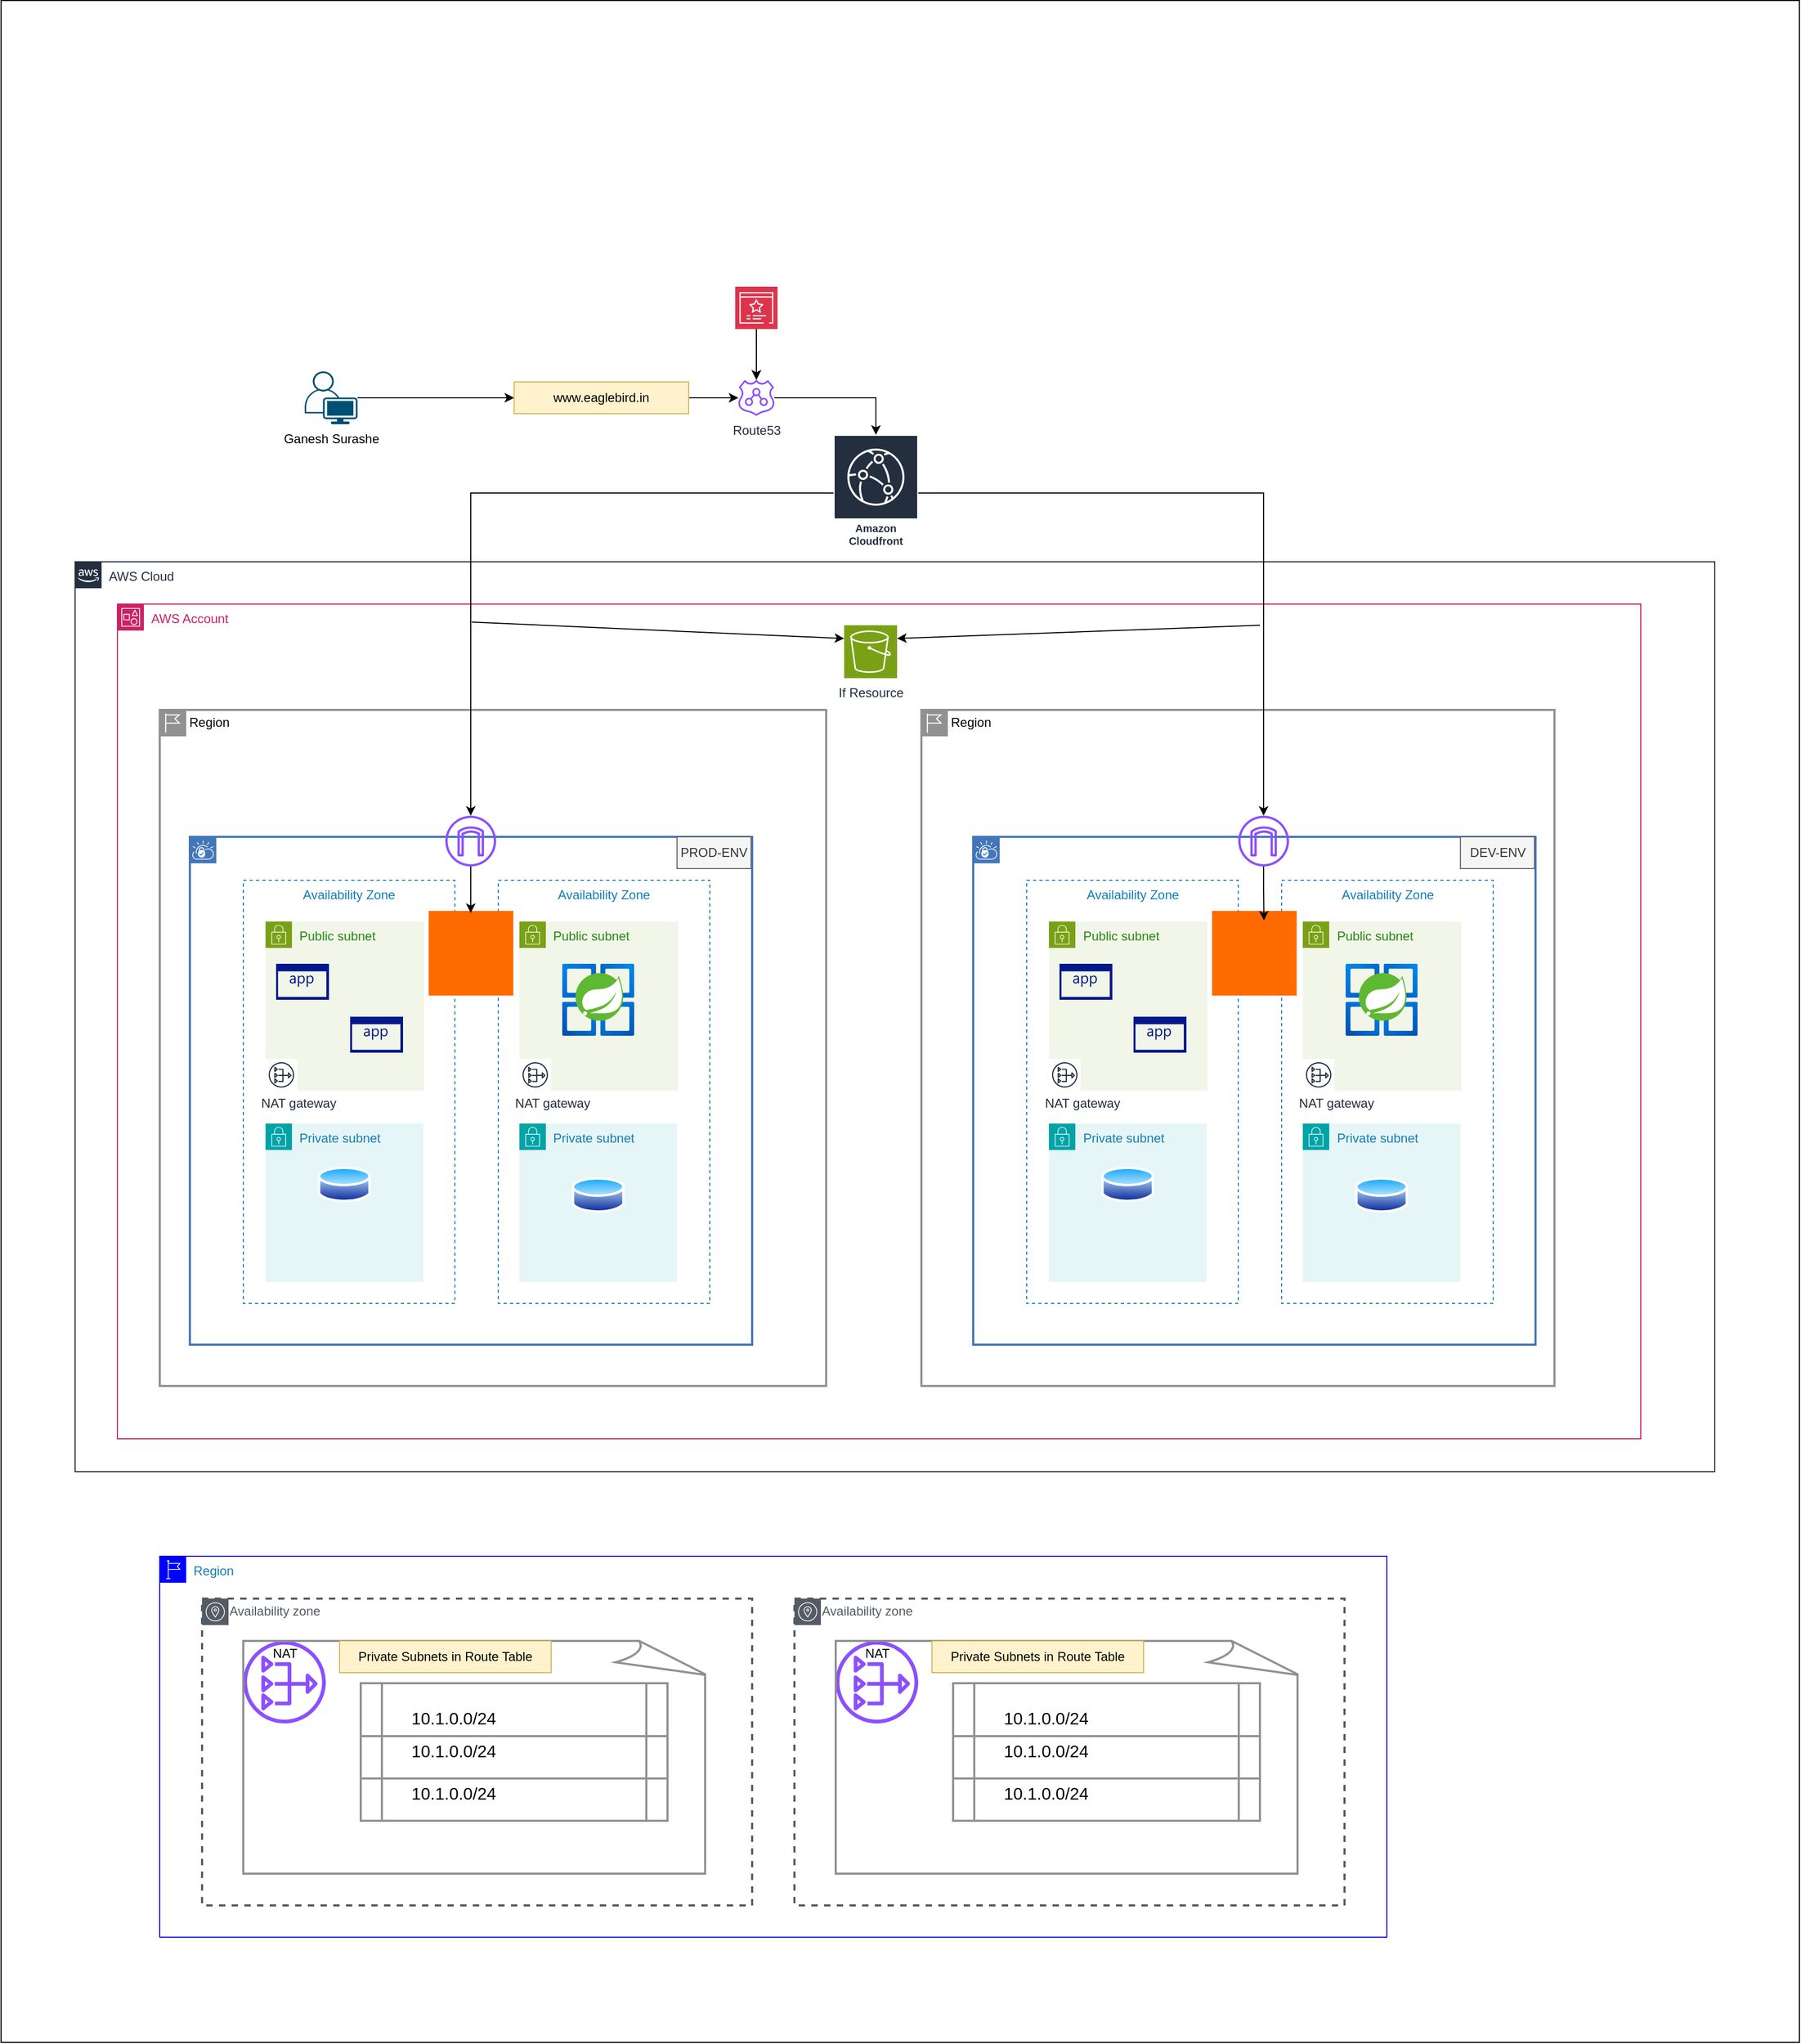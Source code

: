 <mxfile version="28.2.5">
  <diagram name="Page-1" id="j-14q8eQJr_2WvfQb286">
    <mxGraphModel dx="2377" dy="2464" grid="1" gridSize="10" guides="1" tooltips="1" connect="1" arrows="1" fold="1" page="1" pageScale="1" pageWidth="827" pageHeight="1169" math="0" shadow="0">
      <root>
        <mxCell id="0" />
        <mxCell id="1" parent="0" />
        <mxCell id="FqdjsurXtCNkKY9dXEvq-1" value="" style="rounded=0;whiteSpace=wrap;html=1;" parent="1" vertex="1">
          <mxGeometry x="40" y="-440.5" width="1700" height="1930" as="geometry" />
        </mxCell>
        <mxCell id="FqdjsurXtCNkKY9dXEvq-2" value="Availability Zone" style="fillColor=none;strokeColor=#147EBA;dashed=1;verticalAlign=top;fontStyle=0;fontColor=#147EBA;whiteSpace=wrap;html=1;movable=1;resizable=1;rotatable=1;deletable=1;editable=1;locked=0;connectable=1;" parent="1" vertex="1">
          <mxGeometry x="269" y="391" width="200" height="400" as="geometry" />
        </mxCell>
        <mxCell id="FqdjsurXtCNkKY9dXEvq-3" value="Public subnet" style="points=[[0,0],[0.25,0],[0.5,0],[0.75,0],[1,0],[1,0.25],[1,0.5],[1,0.75],[1,1],[0.75,1],[0.5,1],[0.25,1],[0,1],[0,0.75],[0,0.5],[0,0.25]];outlineConnect=0;gradientColor=none;html=1;whiteSpace=wrap;fontSize=12;fontStyle=0;container=1;pointerEvents=0;collapsible=0;recursiveResize=0;shape=mxgraph.aws4.group;grIcon=mxgraph.aws4.group_security_group;grStroke=0;strokeColor=#7AA116;fillColor=#F2F6E8;verticalAlign=top;align=left;spacingLeft=30;fontColor=#248814;dashed=0;" parent="1" vertex="1">
          <mxGeometry x="290" y="430" width="150" height="160" as="geometry" />
        </mxCell>
        <mxCell id="FqdjsurXtCNkKY9dXEvq-4" value="" style="aspect=fixed;pointerEvents=1;shadow=0;dashed=0;html=1;strokeColor=none;labelPosition=center;verticalLabelPosition=bottom;verticalAlign=top;align=center;fillColor=#00188D;shape=mxgraph.mscae.enterprise.application;" parent="FqdjsurXtCNkKY9dXEvq-3" vertex="1">
          <mxGeometry x="10" y="40" width="50" height="34" as="geometry" />
        </mxCell>
        <mxCell id="FqdjsurXtCNkKY9dXEvq-5" value="" style="shape=mxgraph.ibm.box;prType=vpc;fontStyle=0;verticalAlign=top;align=left;spacingLeft=32;spacingTop=4;fillColor=none;rounded=0;whiteSpace=wrap;html=1;strokeColor=#4376BB;strokeWidth=2;dashed=0;container=0;spacing=-4;collapsible=0;expand=0;recursiveResize=0;" parent="1" vertex="1">
          <mxGeometry x="218.46" y="350" width="531.54" height="480" as="geometry" />
        </mxCell>
        <mxCell id="FqdjsurXtCNkKY9dXEvq-6" value="AWS Cloud" style="points=[[0,0],[0.25,0],[0.5,0],[0.75,0],[1,0],[1,0.25],[1,0.5],[1,0.75],[1,1],[0.75,1],[0.5,1],[0.25,1],[0,1],[0,0.75],[0,0.5],[0,0.25]];outlineConnect=0;gradientColor=none;html=1;whiteSpace=wrap;fontSize=12;fontStyle=0;container=1;pointerEvents=0;collapsible=0;recursiveResize=0;shape=mxgraph.aws4.group;grIcon=mxgraph.aws4.group_aws_cloud_alt;strokeColor=#232F3E;fillColor=none;verticalAlign=top;align=left;spacingLeft=30;fontColor=#232F3E;dashed=0;" parent="1" vertex="1">
          <mxGeometry x="110" y="90" width="1550" height="860" as="geometry" />
        </mxCell>
        <mxCell id="FqdjsurXtCNkKY9dXEvq-7" value="AWS Account" style="points=[[0,0],[0.25,0],[0.5,0],[0.75,0],[1,0],[1,0.25],[1,0.5],[1,0.75],[1,1],[0.75,1],[0.5,1],[0.25,1],[0,1],[0,0.75],[0,0.5],[0,0.25]];outlineConnect=0;gradientColor=none;html=1;whiteSpace=wrap;fontSize=12;fontStyle=0;container=0;pointerEvents=0;collapsible=0;recursiveResize=0;shape=mxgraph.aws4.group;grIcon=mxgraph.aws4.group_account;strokeColor=#CD2264;fillColor=none;verticalAlign=top;align=left;spacingLeft=30;fontColor=#CD2264;dashed=0;" parent="1" vertex="1">
          <mxGeometry x="150" y="130" width="1440" height="789" as="geometry" />
        </mxCell>
        <mxCell id="FqdjsurXtCNkKY9dXEvq-8" value="Private subnet" style="points=[[0,0],[0.25,0],[0.5,0],[0.75,0],[1,0],[1,0.25],[1,0.5],[1,0.75],[1,1],[0.75,1],[0.5,1],[0.25,1],[0,1],[0,0.75],[0,0.5],[0,0.25]];outlineConnect=0;gradientColor=none;html=1;whiteSpace=wrap;fontSize=12;fontStyle=0;container=1;pointerEvents=0;collapsible=0;recursiveResize=0;shape=mxgraph.aws4.group;grIcon=mxgraph.aws4.group_security_group;grStroke=0;strokeColor=#00A4A6;fillColor=#E6F6F7;verticalAlign=top;align=left;spacingLeft=30;fontColor=#147EBA;dashed=0;" parent="1" vertex="1">
          <mxGeometry x="290" y="621" width="149" height="150" as="geometry" />
        </mxCell>
        <mxCell id="FqdjsurXtCNkKY9dXEvq-9" value="" style="image;aspect=fixed;perimeter=ellipsePerimeter;html=1;align=center;shadow=0;dashed=0;spacingTop=3;image=img/lib/active_directory/database.svg;" parent="FqdjsurXtCNkKY9dXEvq-8" vertex="1">
          <mxGeometry x="49.5" y="39" width="50" height="37" as="geometry" />
        </mxCell>
        <mxCell id="FqdjsurXtCNkKY9dXEvq-10" value="Availability Zone" style="fillColor=none;strokeColor=#147EBA;dashed=1;verticalAlign=top;fontStyle=0;fontColor=#147EBA;whiteSpace=wrap;html=1;movable=1;resizable=1;rotatable=1;deletable=1;editable=1;locked=0;connectable=1;" parent="1" vertex="1">
          <mxGeometry x="510" y="391" width="200" height="400" as="geometry" />
        </mxCell>
        <mxCell id="FqdjsurXtCNkKY9dXEvq-11" value="Private subnet" style="points=[[0,0],[0.25,0],[0.5,0],[0.75,0],[1,0],[1,0.25],[1,0.5],[1,0.75],[1,1],[0.75,1],[0.5,1],[0.25,1],[0,1],[0,0.75],[0,0.5],[0,0.25]];outlineConnect=0;gradientColor=none;html=1;whiteSpace=wrap;fontSize=12;fontStyle=0;container=1;pointerEvents=0;collapsible=0;recursiveResize=0;shape=mxgraph.aws4.group;grIcon=mxgraph.aws4.group_security_group;grStroke=0;strokeColor=#00A4A6;fillColor=#E6F6F7;verticalAlign=top;align=left;spacingLeft=30;fontColor=#147EBA;dashed=0;" parent="1" vertex="1">
          <mxGeometry x="530" y="621" width="149" height="150" as="geometry" />
        </mxCell>
        <mxCell id="FqdjsurXtCNkKY9dXEvq-12" value="" style="image;aspect=fixed;perimeter=ellipsePerimeter;html=1;align=center;shadow=0;dashed=0;spacingTop=3;image=img/lib/active_directory/database.svg;" parent="1" vertex="1">
          <mxGeometry x="579.5" y="670" width="50" height="37" as="geometry" />
        </mxCell>
        <mxCell id="FqdjsurXtCNkKY9dXEvq-13" value="Public subnet" style="points=[[0,0],[0.25,0],[0.5,0],[0.75,0],[1,0],[1,0.25],[1,0.5],[1,0.75],[1,1],[0.75,1],[0.5,1],[0.25,1],[0,1],[0,0.75],[0,0.5],[0,0.25]];outlineConnect=0;gradientColor=none;html=1;whiteSpace=wrap;fontSize=12;fontStyle=0;container=1;pointerEvents=0;collapsible=0;recursiveResize=0;shape=mxgraph.aws4.group;grIcon=mxgraph.aws4.group_security_group;grStroke=0;strokeColor=#7AA116;fillColor=#F2F6E8;verticalAlign=top;align=left;spacingLeft=30;fontColor=#248814;dashed=0;" parent="1" vertex="1">
          <mxGeometry x="530" y="430" width="150" height="160" as="geometry" />
        </mxCell>
        <mxCell id="FqdjsurXtCNkKY9dXEvq-14" value="" style="image;aspect=fixed;html=1;points=[];align=center;fontSize=12;image=img/lib/azure2/compute/Azure_Spring_Cloud.svg;" parent="1" vertex="1">
          <mxGeometry x="570.5" y="470" width="68" height="68" as="geometry" />
        </mxCell>
        <mxCell id="FqdjsurXtCNkKY9dXEvq-15" value="" style="aspect=fixed;pointerEvents=1;shadow=0;dashed=0;html=1;strokeColor=none;labelPosition=center;verticalLabelPosition=bottom;verticalAlign=top;align=center;fillColor=#00188D;shape=mxgraph.mscae.enterprise.application;" parent="1" vertex="1">
          <mxGeometry x="370" y="520" width="50" height="34" as="geometry" />
        </mxCell>
        <mxCell id="FqdjsurXtCNkKY9dXEvq-16" value="Region" style="shape=mxgraph.ibm.box;prType=region;fontStyle=0;verticalAlign=top;align=left;spacingLeft=32;spacingTop=4;fillColor=none;rounded=0;whiteSpace=wrap;html=1;strokeColor=#919191;strokeWidth=2;dashed=0;container=0;spacing=-4;collapsible=0;expand=0;recursiveResize=0;movable=1;resizable=1;rotatable=1;deletable=1;editable=1;locked=0;connectable=1;" parent="1" vertex="1">
          <mxGeometry x="910" y="230" width="598.46" height="639" as="geometry" />
        </mxCell>
        <mxCell id="FqdjsurXtCNkKY9dXEvq-17" value="Availability Zone" style="fillColor=none;strokeColor=#147EBA;dashed=1;verticalAlign=top;fontStyle=0;fontColor=#147EBA;whiteSpace=wrap;html=1;movable=1;resizable=1;rotatable=1;deletable=1;editable=1;locked=0;connectable=1;" parent="1" vertex="1">
          <mxGeometry x="1009.54" y="391" width="200" height="400" as="geometry" />
        </mxCell>
        <mxCell id="FqdjsurXtCNkKY9dXEvq-18" value="Public subnet" style="points=[[0,0],[0.25,0],[0.5,0],[0.75,0],[1,0],[1,0.25],[1,0.5],[1,0.75],[1,1],[0.75,1],[0.5,1],[0.25,1],[0,1],[0,0.75],[0,0.5],[0,0.25]];outlineConnect=0;gradientColor=none;html=1;whiteSpace=wrap;fontSize=12;fontStyle=0;container=1;pointerEvents=0;collapsible=0;recursiveResize=0;shape=mxgraph.aws4.group;grIcon=mxgraph.aws4.group_security_group;grStroke=0;strokeColor=#7AA116;fillColor=#F2F6E8;verticalAlign=top;align=left;spacingLeft=30;fontColor=#248814;dashed=0;" parent="1" vertex="1">
          <mxGeometry x="1030.54" y="430" width="150" height="160" as="geometry" />
        </mxCell>
        <mxCell id="FqdjsurXtCNkKY9dXEvq-19" value="" style="aspect=fixed;pointerEvents=1;shadow=0;dashed=0;html=1;strokeColor=none;labelPosition=center;verticalLabelPosition=bottom;verticalAlign=top;align=center;fillColor=#00188D;shape=mxgraph.mscae.enterprise.application;" parent="FqdjsurXtCNkKY9dXEvq-18" vertex="1">
          <mxGeometry x="10" y="40" width="50" height="34" as="geometry" />
        </mxCell>
        <mxCell id="FqdjsurXtCNkKY9dXEvq-20" value="" style="shape=mxgraph.ibm.box;prType=vpc;fontStyle=0;verticalAlign=top;align=left;spacingLeft=32;spacingTop=4;fillColor=none;rounded=0;whiteSpace=wrap;html=1;strokeColor=#4376BB;strokeWidth=2;dashed=0;container=0;spacing=-4;collapsible=0;expand=0;recursiveResize=0;" parent="1" vertex="1">
          <mxGeometry x="959" y="350" width="531.54" height="480" as="geometry" />
        </mxCell>
        <mxCell id="FqdjsurXtCNkKY9dXEvq-21" value="Private subnet" style="points=[[0,0],[0.25,0],[0.5,0],[0.75,0],[1,0],[1,0.25],[1,0.5],[1,0.75],[1,1],[0.75,1],[0.5,1],[0.25,1],[0,1],[0,0.75],[0,0.5],[0,0.25]];outlineConnect=0;gradientColor=none;html=1;whiteSpace=wrap;fontSize=12;fontStyle=0;container=1;pointerEvents=0;collapsible=0;recursiveResize=0;shape=mxgraph.aws4.group;grIcon=mxgraph.aws4.group_security_group;grStroke=0;strokeColor=#00A4A6;fillColor=#E6F6F7;verticalAlign=top;align=left;spacingLeft=30;fontColor=#147EBA;dashed=0;" parent="1" vertex="1">
          <mxGeometry x="1030.54" y="621" width="149" height="150" as="geometry" />
        </mxCell>
        <mxCell id="FqdjsurXtCNkKY9dXEvq-22" value="" style="image;aspect=fixed;perimeter=ellipsePerimeter;html=1;align=center;shadow=0;dashed=0;spacingTop=3;image=img/lib/active_directory/database.svg;" parent="FqdjsurXtCNkKY9dXEvq-21" vertex="1">
          <mxGeometry x="49.5" y="39" width="50" height="37" as="geometry" />
        </mxCell>
        <mxCell id="FqdjsurXtCNkKY9dXEvq-23" value="Availability Zone" style="fillColor=none;strokeColor=#147EBA;dashed=1;verticalAlign=top;fontStyle=0;fontColor=#147EBA;whiteSpace=wrap;html=1;movable=1;resizable=1;rotatable=1;deletable=1;editable=1;locked=0;connectable=1;" parent="1" vertex="1">
          <mxGeometry x="1250.54" y="391" width="200" height="400" as="geometry" />
        </mxCell>
        <mxCell id="FqdjsurXtCNkKY9dXEvq-24" value="Private subnet" style="points=[[0,0],[0.25,0],[0.5,0],[0.75,0],[1,0],[1,0.25],[1,0.5],[1,0.75],[1,1],[0.75,1],[0.5,1],[0.25,1],[0,1],[0,0.75],[0,0.5],[0,0.25]];outlineConnect=0;gradientColor=none;html=1;whiteSpace=wrap;fontSize=12;fontStyle=0;container=1;pointerEvents=0;collapsible=0;recursiveResize=0;shape=mxgraph.aws4.group;grIcon=mxgraph.aws4.group_security_group;grStroke=0;strokeColor=#00A4A6;fillColor=#E6F6F7;verticalAlign=top;align=left;spacingLeft=30;fontColor=#147EBA;dashed=0;" parent="1" vertex="1">
          <mxGeometry x="1270.54" y="621" width="149" height="150" as="geometry" />
        </mxCell>
        <mxCell id="FqdjsurXtCNkKY9dXEvq-25" value="" style="image;aspect=fixed;perimeter=ellipsePerimeter;html=1;align=center;shadow=0;dashed=0;spacingTop=3;image=img/lib/active_directory/database.svg;" parent="1" vertex="1">
          <mxGeometry x="1320.04" y="670" width="50" height="37" as="geometry" />
        </mxCell>
        <mxCell id="FqdjsurXtCNkKY9dXEvq-26" value="Public subnet" style="points=[[0,0],[0.25,0],[0.5,0],[0.75,0],[1,0],[1,0.25],[1,0.5],[1,0.75],[1,1],[0.75,1],[0.5,1],[0.25,1],[0,1],[0,0.75],[0,0.5],[0,0.25]];outlineConnect=0;gradientColor=none;html=1;whiteSpace=wrap;fontSize=12;fontStyle=0;container=1;pointerEvents=0;collapsible=0;recursiveResize=0;shape=mxgraph.aws4.group;grIcon=mxgraph.aws4.group_security_group;grStroke=0;strokeColor=#7AA116;fillColor=#F2F6E8;verticalAlign=top;align=left;spacingLeft=30;fontColor=#248814;dashed=0;" parent="1" vertex="1">
          <mxGeometry x="1270.54" y="430" width="150" height="160" as="geometry" />
        </mxCell>
        <mxCell id="FqdjsurXtCNkKY9dXEvq-27" value="" style="image;aspect=fixed;html=1;points=[];align=center;fontSize=12;image=img/lib/azure2/compute/Azure_Spring_Cloud.svg;" parent="1" vertex="1">
          <mxGeometry x="1311.04" y="470" width="68" height="68" as="geometry" />
        </mxCell>
        <mxCell id="FqdjsurXtCNkKY9dXEvq-28" value="" style="aspect=fixed;pointerEvents=1;shadow=0;dashed=0;html=1;strokeColor=none;labelPosition=center;verticalLabelPosition=bottom;verticalAlign=top;align=center;fillColor=#00188D;shape=mxgraph.mscae.enterprise.application;" parent="1" vertex="1">
          <mxGeometry x="1110.54" y="520" width="50" height="34" as="geometry" />
        </mxCell>
        <mxCell id="FqdjsurXtCNkKY9dXEvq-29" value="Region" style="shape=mxgraph.ibm.box;prType=region;fontStyle=0;verticalAlign=top;align=left;spacingLeft=32;spacingTop=4;fillColor=none;rounded=0;whiteSpace=wrap;html=1;strokeColor=#919191;strokeWidth=2;dashed=0;container=0;spacing=-4;collapsible=0;expand=0;recursiveResize=0;movable=1;resizable=1;rotatable=1;deletable=1;editable=1;locked=0;connectable=1;" parent="1" vertex="1">
          <mxGeometry x="190" y="230" width="630" height="639" as="geometry" />
        </mxCell>
        <mxCell id="FqdjsurXtCNkKY9dXEvq-33" value="PROD-ENV" style="text;html=1;align=center;verticalAlign=middle;whiteSpace=wrap;rounded=0;fontFamily=Helvetica;fontSize=12;fontStyle=0;resizable=1;fillColor=#f5f5f5;strokeColor=#666666;fontColor=#333333;" parent="1" vertex="1">
          <mxGeometry x="679" y="350" width="70" height="30" as="geometry" />
        </mxCell>
        <mxCell id="FqdjsurXtCNkKY9dXEvq-34" value="DEV-ENV" style="text;html=1;align=center;verticalAlign=middle;whiteSpace=wrap;rounded=0;fontFamily=Helvetica;fontSize=12;fontStyle=0;resizable=1;fillColor=#f5f5f5;strokeColor=#666666;fontColor=#333333;" parent="1" vertex="1">
          <mxGeometry x="1419.54" y="350" width="70" height="30" as="geometry" />
        </mxCell>
        <mxCell id="FqdjsurXtCNkKY9dXEvq-35" value="" style="outlineConnect=0;fontColor=#232F3E;gradientColor=none;fillColor=#8C4FFF;strokeColor=none;dashed=0;verticalLabelPosition=bottom;verticalAlign=top;align=center;html=1;fontSize=12;fontStyle=0;aspect=fixed;pointerEvents=1;shape=mxgraph.aws4.internet_gateway;rounded=0;strokeWidth=2;spacingLeft=32;spacingTop=4;spacing=-4;fontFamily=Helvetica;resizable=1;" parent="1" vertex="1">
          <mxGeometry x="460" y="330" width="48" height="48" as="geometry" />
        </mxCell>
        <mxCell id="FqdjsurXtCNkKY9dXEvq-36" value="" style="outlineConnect=0;fontColor=#232F3E;gradientColor=none;fillColor=#8C4FFF;strokeColor=none;dashed=0;verticalLabelPosition=bottom;verticalAlign=top;align=center;html=1;fontSize=12;fontStyle=0;aspect=fixed;pointerEvents=1;shape=mxgraph.aws4.internet_gateway;rounded=0;strokeWidth=2;spacingLeft=32;spacingTop=4;spacing=-4;fontFamily=Helvetica;resizable=1;" parent="1" vertex="1">
          <mxGeometry x="1209.54" y="330" width="48" height="48" as="geometry" />
        </mxCell>
        <mxCell id="FqdjsurXtCNkKY9dXEvq-37" value="NAT gateway" style="outlineConnect=0;fontColor=#232F3E;gradientColor=none;strokeColor=#232F3E;fillColor=#ffffff;dashed=0;verticalLabelPosition=bottom;verticalAlign=top;align=center;html=1;fontSize=12;fontStyle=0;aspect=fixed;shape=mxgraph.aws4.resourceIcon;resIcon=mxgraph.aws4.nat_gateway;rounded=0;strokeWidth=2;spacingLeft=32;spacingTop=4;spacing=-4;fontFamily=Helvetica;resizable=1;" parent="1" vertex="1">
          <mxGeometry x="1030.54" y="560" width="30" height="30" as="geometry" />
        </mxCell>
        <mxCell id="FqdjsurXtCNkKY9dXEvq-38" value="NAT gateway" style="outlineConnect=0;fontColor=#232F3E;gradientColor=none;strokeColor=#232F3E;fillColor=#ffffff;dashed=0;verticalLabelPosition=bottom;verticalAlign=top;align=center;html=1;fontSize=12;fontStyle=0;aspect=fixed;shape=mxgraph.aws4.resourceIcon;resIcon=mxgraph.aws4.nat_gateway;rounded=0;strokeWidth=2;spacingLeft=32;spacingTop=4;spacing=-4;fontFamily=Helvetica;resizable=1;" parent="1" vertex="1">
          <mxGeometry x="290" y="560" width="30" height="30" as="geometry" />
        </mxCell>
        <mxCell id="FqdjsurXtCNkKY9dXEvq-39" value="NAT gateway" style="outlineConnect=0;fontColor=#232F3E;gradientColor=none;strokeColor=#232F3E;fillColor=#ffffff;dashed=0;verticalLabelPosition=bottom;verticalAlign=top;align=center;html=1;fontSize=12;fontStyle=0;aspect=fixed;shape=mxgraph.aws4.resourceIcon;resIcon=mxgraph.aws4.nat_gateway;rounded=0;strokeWidth=2;spacingLeft=32;spacingTop=4;spacing=-4;fontFamily=Helvetica;resizable=1;" parent="1" vertex="1">
          <mxGeometry x="530" y="560" width="30" height="30" as="geometry" />
        </mxCell>
        <mxCell id="FqdjsurXtCNkKY9dXEvq-40" value="NAT gateway" style="outlineConnect=0;fontColor=#232F3E;gradientColor=none;strokeColor=#232F3E;fillColor=#ffffff;dashed=0;verticalLabelPosition=bottom;verticalAlign=top;align=center;html=1;fontSize=12;fontStyle=0;aspect=fixed;shape=mxgraph.aws4.resourceIcon;resIcon=mxgraph.aws4.nat_gateway;rounded=0;strokeWidth=2;spacingLeft=32;spacingTop=4;spacing=-4;fontFamily=Helvetica;resizable=1;" parent="1" vertex="1">
          <mxGeometry x="1270.54" y="560" width="30" height="30" as="geometry" />
        </mxCell>
        <mxCell id="FqdjsurXtCNkKY9dXEvq-41" value="" style="outlineConnect=0;fontColor=#232F3E;gradientColor=none;fillColor=#8C4FFF;strokeColor=none;dashed=0;verticalLabelPosition=bottom;verticalAlign=top;align=center;html=1;fontSize=12;fontStyle=0;aspect=fixed;pointerEvents=1;shape=mxgraph.aws4.nat_gateway;rounded=0;strokeWidth=2;spacingLeft=32;spacingTop=4;spacing=-4;fontFamily=Helvetica;resizable=1;" parent="1" vertex="1">
          <mxGeometry x="269" y="1110" width="78" height="78" as="geometry" />
        </mxCell>
        <mxCell id="FqdjsurXtCNkKY9dXEvq-42" value="NAT" style="whiteSpace=wrap;html=1;shape=mxgraph.basic.document;rounded=0;dashed=0;strokeColor=#919191;strokeWidth=2;align=left;verticalAlign=top;spacingLeft=32;spacingTop=4;spacing=-4;fontFamily=Helvetica;fontSize=12;fontColor=default;fontStyle=0;resizable=1;fillColor=none;" parent="1" vertex="1">
          <mxGeometry x="269" y="1110" width="441" height="220" as="geometry" />
        </mxCell>
        <mxCell id="FqdjsurXtCNkKY9dXEvq-43" value="" style="shape=table;startSize=0;container=1;collapsible=0;childLayout=tableLayout;fontSize=16;rounded=0;dashed=0;strokeColor=#919191;strokeWidth=2;align=left;verticalAlign=top;spacingLeft=32;spacingTop=4;spacing=-4;fontFamily=Helvetica;fontColor=default;fontStyle=0;resizable=1;fillColor=none;" parent="1" vertex="1">
          <mxGeometry x="380" y="1150" width="290" height="130" as="geometry" />
        </mxCell>
        <mxCell id="FqdjsurXtCNkKY9dXEvq-44" value="" style="shape=tableRow;horizontal=0;startSize=0;swimlaneHead=0;swimlaneBody=0;strokeColor=inherit;top=0;left=0;bottom=0;right=0;collapsible=0;dropTarget=0;fillColor=none;points=[[0,0.5],[1,0.5]];portConstraint=eastwest;fontSize=16;rounded=0;dashed=0;strokeWidth=2;align=left;verticalAlign=top;spacingLeft=32;spacingTop=4;spacing=-4;fontFamily=Helvetica;fontColor=default;fontStyle=0;resizable=1;" parent="FqdjsurXtCNkKY9dXEvq-43" vertex="1">
          <mxGeometry width="290" height="50" as="geometry" />
        </mxCell>
        <mxCell id="FqdjsurXtCNkKY9dXEvq-45" value="" style="shape=partialRectangle;html=1;whiteSpace=wrap;connectable=0;strokeColor=inherit;overflow=hidden;fillColor=none;top=0;left=0;bottom=0;right=0;pointerEvents=1;fontSize=16;rounded=0;dashed=0;strokeWidth=2;align=left;verticalAlign=top;spacingLeft=32;spacingTop=4;spacing=-4;fontFamily=Helvetica;fontColor=default;fontStyle=0;resizable=1;" parent="FqdjsurXtCNkKY9dXEvq-44" vertex="1">
          <mxGeometry width="20" height="50" as="geometry">
            <mxRectangle width="20" height="50" as="alternateBounds" />
          </mxGeometry>
        </mxCell>
        <mxCell id="FqdjsurXtCNkKY9dXEvq-46" value="&lt;br&gt;10.1.0.0/24&lt;div&gt;&lt;br/&gt;&lt;/div&gt;" style="shape=partialRectangle;html=1;whiteSpace=wrap;connectable=0;strokeColor=inherit;overflow=hidden;fillColor=none;top=0;left=0;bottom=0;right=0;pointerEvents=1;fontSize=16;rounded=0;dashed=0;strokeWidth=2;align=left;verticalAlign=top;spacingLeft=32;spacingTop=4;spacing=-4;fontFamily=Helvetica;fontColor=default;fontStyle=0;resizable=1;" parent="FqdjsurXtCNkKY9dXEvq-44" vertex="1">
          <mxGeometry x="20" width="250" height="50" as="geometry">
            <mxRectangle width="250" height="50" as="alternateBounds" />
          </mxGeometry>
        </mxCell>
        <mxCell id="FqdjsurXtCNkKY9dXEvq-47" value="" style="shape=partialRectangle;html=1;whiteSpace=wrap;connectable=0;strokeColor=inherit;overflow=hidden;fillColor=none;top=0;left=0;bottom=0;right=0;pointerEvents=1;fontSize=16;rounded=0;dashed=0;strokeWidth=2;align=left;verticalAlign=top;spacingLeft=32;spacingTop=4;spacing=-4;fontFamily=Helvetica;fontColor=default;fontStyle=0;resizable=1;" parent="FqdjsurXtCNkKY9dXEvq-44" vertex="1">
          <mxGeometry x="270" width="20" height="50" as="geometry">
            <mxRectangle width="20" height="50" as="alternateBounds" />
          </mxGeometry>
        </mxCell>
        <mxCell id="FqdjsurXtCNkKY9dXEvq-48" value="" style="shape=tableRow;horizontal=0;startSize=0;swimlaneHead=0;swimlaneBody=0;strokeColor=inherit;top=0;left=0;bottom=0;right=0;collapsible=0;dropTarget=0;fillColor=none;points=[[0,0.5],[1,0.5]];portConstraint=eastwest;fontSize=16;rounded=0;dashed=0;strokeWidth=2;align=left;verticalAlign=top;spacingLeft=32;spacingTop=4;spacing=-4;fontFamily=Helvetica;fontColor=default;fontStyle=0;resizable=1;" parent="FqdjsurXtCNkKY9dXEvq-43" vertex="1">
          <mxGeometry y="50" width="290" height="40" as="geometry" />
        </mxCell>
        <mxCell id="FqdjsurXtCNkKY9dXEvq-49" value="" style="shape=partialRectangle;html=1;whiteSpace=wrap;connectable=0;strokeColor=inherit;overflow=hidden;fillColor=none;top=0;left=0;bottom=0;right=0;pointerEvents=1;fontSize=16;rounded=0;dashed=0;strokeWidth=2;align=left;verticalAlign=top;spacingLeft=32;spacingTop=4;spacing=-4;fontFamily=Helvetica;fontColor=default;fontStyle=0;resizable=1;" parent="FqdjsurXtCNkKY9dXEvq-48" vertex="1">
          <mxGeometry width="20" height="40" as="geometry">
            <mxRectangle width="20" height="40" as="alternateBounds" />
          </mxGeometry>
        </mxCell>
        <mxCell id="FqdjsurXtCNkKY9dXEvq-50" value="10.1.0.0/24" style="shape=partialRectangle;html=1;whiteSpace=wrap;connectable=0;strokeColor=inherit;overflow=hidden;fillColor=none;top=0;left=0;bottom=0;right=0;pointerEvents=1;fontSize=16;rounded=0;dashed=0;strokeWidth=2;align=left;verticalAlign=top;spacingLeft=32;spacingTop=4;spacing=-4;fontFamily=Helvetica;fontColor=default;fontStyle=0;resizable=1;" parent="FqdjsurXtCNkKY9dXEvq-48" vertex="1">
          <mxGeometry x="20" width="250" height="40" as="geometry">
            <mxRectangle width="250" height="40" as="alternateBounds" />
          </mxGeometry>
        </mxCell>
        <mxCell id="FqdjsurXtCNkKY9dXEvq-51" value="" style="shape=partialRectangle;html=1;whiteSpace=wrap;connectable=0;strokeColor=inherit;overflow=hidden;fillColor=none;top=0;left=0;bottom=0;right=0;pointerEvents=1;fontSize=16;rounded=0;dashed=0;strokeWidth=2;align=left;verticalAlign=top;spacingLeft=32;spacingTop=4;spacing=-4;fontFamily=Helvetica;fontColor=default;fontStyle=0;resizable=1;" parent="FqdjsurXtCNkKY9dXEvq-48" vertex="1">
          <mxGeometry x="270" width="20" height="40" as="geometry">
            <mxRectangle width="20" height="40" as="alternateBounds" />
          </mxGeometry>
        </mxCell>
        <mxCell id="FqdjsurXtCNkKY9dXEvq-52" value="" style="shape=tableRow;horizontal=0;startSize=0;swimlaneHead=0;swimlaneBody=0;strokeColor=inherit;top=0;left=0;bottom=0;right=0;collapsible=0;dropTarget=0;fillColor=none;points=[[0,0.5],[1,0.5]];portConstraint=eastwest;fontSize=16;rounded=0;dashed=0;strokeWidth=2;align=left;verticalAlign=top;spacingLeft=32;spacingTop=4;spacing=-4;fontFamily=Helvetica;fontColor=default;fontStyle=0;resizable=1;" parent="FqdjsurXtCNkKY9dXEvq-43" vertex="1">
          <mxGeometry y="90" width="290" height="40" as="geometry" />
        </mxCell>
        <mxCell id="FqdjsurXtCNkKY9dXEvq-53" value="" style="shape=partialRectangle;html=1;whiteSpace=wrap;connectable=0;strokeColor=inherit;overflow=hidden;fillColor=none;top=0;left=0;bottom=0;right=0;pointerEvents=1;fontSize=16;rounded=0;dashed=0;strokeWidth=2;align=left;verticalAlign=top;spacingLeft=32;spacingTop=4;spacing=-4;fontFamily=Helvetica;fontColor=default;fontStyle=0;resizable=1;" parent="FqdjsurXtCNkKY9dXEvq-52" vertex="1">
          <mxGeometry width="20" height="40" as="geometry">
            <mxRectangle width="20" height="40" as="alternateBounds" />
          </mxGeometry>
        </mxCell>
        <mxCell id="FqdjsurXtCNkKY9dXEvq-54" value="10.1.0.0/24" style="shape=partialRectangle;html=1;whiteSpace=wrap;connectable=0;strokeColor=inherit;overflow=hidden;fillColor=none;top=0;left=0;bottom=0;right=0;pointerEvents=1;fontSize=16;rounded=0;dashed=0;strokeWidth=2;align=left;verticalAlign=top;spacingLeft=32;spacingTop=4;spacing=-4;fontFamily=Helvetica;fontColor=default;fontStyle=0;resizable=1;" parent="FqdjsurXtCNkKY9dXEvq-52" vertex="1">
          <mxGeometry x="20" width="250" height="40" as="geometry">
            <mxRectangle width="250" height="40" as="alternateBounds" />
          </mxGeometry>
        </mxCell>
        <mxCell id="FqdjsurXtCNkKY9dXEvq-55" value="" style="shape=partialRectangle;html=1;whiteSpace=wrap;connectable=0;strokeColor=inherit;overflow=hidden;fillColor=none;top=0;left=0;bottom=0;right=0;pointerEvents=1;fontSize=16;rounded=0;dashed=0;strokeWidth=2;align=left;verticalAlign=top;spacingLeft=32;spacingTop=4;spacing=-4;fontFamily=Helvetica;fontColor=default;fontStyle=0;resizable=1;" parent="FqdjsurXtCNkKY9dXEvq-52" vertex="1">
          <mxGeometry x="270" width="20" height="40" as="geometry">
            <mxRectangle width="20" height="40" as="alternateBounds" />
          </mxGeometry>
        </mxCell>
        <mxCell id="FqdjsurXtCNkKY9dXEvq-56" value="Private Subnets in Route Table" style="text;html=1;align=center;verticalAlign=middle;whiteSpace=wrap;rounded=0;fontFamily=Helvetica;fontSize=12;fontStyle=0;resizable=1;fillColor=#fff2cc;strokeColor=#d6b656;" parent="1" vertex="1">
          <mxGeometry x="360" y="1110" width="200" height="30" as="geometry" />
        </mxCell>
        <mxCell id="FqdjsurXtCNkKY9dXEvq-57" value="Availability zone" style="outlineConnect=0;gradientColor=none;html=1;whiteSpace=wrap;fontSize=12;fontStyle=0;shape=mxgraph.aws4.group;grIcon=mxgraph.aws4.group_availability_zone;strokeColor=#545B64;fillColor=none;verticalAlign=top;align=left;spacingLeft=30;fontColor=#545B64;dashed=1;rounded=0;strokeWidth=2;spacingTop=4;spacing=-4;fontFamily=Helvetica;resizable=1;" parent="1" vertex="1">
          <mxGeometry x="230" y="1070" width="520" height="290" as="geometry" />
        </mxCell>
        <mxCell id="FqdjsurXtCNkKY9dXEvq-58" value="" style="outlineConnect=0;fontColor=#232F3E;gradientColor=none;fillColor=#8C4FFF;strokeColor=none;dashed=0;verticalLabelPosition=bottom;verticalAlign=top;align=center;html=1;fontSize=12;fontStyle=0;aspect=fixed;pointerEvents=1;shape=mxgraph.aws4.nat_gateway;rounded=0;strokeWidth=2;spacingLeft=32;spacingTop=4;spacing=-4;fontFamily=Helvetica;resizable=1;" parent="1" vertex="1">
          <mxGeometry x="829" y="1110" width="78" height="78" as="geometry" />
        </mxCell>
        <mxCell id="FqdjsurXtCNkKY9dXEvq-59" value="NAT" style="whiteSpace=wrap;html=1;shape=mxgraph.basic.document;rounded=0;dashed=0;strokeColor=#919191;strokeWidth=2;align=left;verticalAlign=top;spacingLeft=32;spacingTop=4;spacing=-4;fontFamily=Helvetica;fontSize=12;fontColor=default;fontStyle=0;resizable=1;fillColor=none;" parent="1" vertex="1">
          <mxGeometry x="829" y="1110" width="441" height="220" as="geometry" />
        </mxCell>
        <mxCell id="FqdjsurXtCNkKY9dXEvq-60" value="" style="shape=table;startSize=0;container=1;collapsible=0;childLayout=tableLayout;fontSize=16;rounded=0;dashed=0;strokeColor=#919191;strokeWidth=2;align=left;verticalAlign=top;spacingLeft=32;spacingTop=4;spacing=-4;fontFamily=Helvetica;fontColor=default;fontStyle=0;resizable=1;fillColor=none;" parent="1" vertex="1">
          <mxGeometry x="940" y="1150" width="290" height="130" as="geometry" />
        </mxCell>
        <mxCell id="FqdjsurXtCNkKY9dXEvq-61" value="" style="shape=tableRow;horizontal=0;startSize=0;swimlaneHead=0;swimlaneBody=0;strokeColor=inherit;top=0;left=0;bottom=0;right=0;collapsible=0;dropTarget=0;fillColor=none;points=[[0,0.5],[1,0.5]];portConstraint=eastwest;fontSize=16;rounded=0;dashed=0;strokeWidth=2;align=left;verticalAlign=top;spacingLeft=32;spacingTop=4;spacing=-4;fontFamily=Helvetica;fontColor=default;fontStyle=0;resizable=1;" parent="FqdjsurXtCNkKY9dXEvq-60" vertex="1">
          <mxGeometry width="290" height="50" as="geometry" />
        </mxCell>
        <mxCell id="FqdjsurXtCNkKY9dXEvq-62" value="" style="shape=partialRectangle;html=1;whiteSpace=wrap;connectable=0;strokeColor=inherit;overflow=hidden;fillColor=none;top=0;left=0;bottom=0;right=0;pointerEvents=1;fontSize=16;rounded=0;dashed=0;strokeWidth=2;align=left;verticalAlign=top;spacingLeft=32;spacingTop=4;spacing=-4;fontFamily=Helvetica;fontColor=default;fontStyle=0;resizable=1;" parent="FqdjsurXtCNkKY9dXEvq-61" vertex="1">
          <mxGeometry width="20" height="50" as="geometry">
            <mxRectangle width="20" height="50" as="alternateBounds" />
          </mxGeometry>
        </mxCell>
        <mxCell id="FqdjsurXtCNkKY9dXEvq-63" value="&lt;br&gt;10.1.0.0/24&lt;div&gt;&lt;br/&gt;&lt;/div&gt;" style="shape=partialRectangle;html=1;whiteSpace=wrap;connectable=0;strokeColor=inherit;overflow=hidden;fillColor=none;top=0;left=0;bottom=0;right=0;pointerEvents=1;fontSize=16;rounded=0;dashed=0;strokeWidth=2;align=left;verticalAlign=top;spacingLeft=32;spacingTop=4;spacing=-4;fontFamily=Helvetica;fontColor=default;fontStyle=0;resizable=1;" parent="FqdjsurXtCNkKY9dXEvq-61" vertex="1">
          <mxGeometry x="20" width="250" height="50" as="geometry">
            <mxRectangle width="250" height="50" as="alternateBounds" />
          </mxGeometry>
        </mxCell>
        <mxCell id="FqdjsurXtCNkKY9dXEvq-64" value="" style="shape=partialRectangle;html=1;whiteSpace=wrap;connectable=0;strokeColor=inherit;overflow=hidden;fillColor=none;top=0;left=0;bottom=0;right=0;pointerEvents=1;fontSize=16;rounded=0;dashed=0;strokeWidth=2;align=left;verticalAlign=top;spacingLeft=32;spacingTop=4;spacing=-4;fontFamily=Helvetica;fontColor=default;fontStyle=0;resizable=1;" parent="FqdjsurXtCNkKY9dXEvq-61" vertex="1">
          <mxGeometry x="270" width="20" height="50" as="geometry">
            <mxRectangle width="20" height="50" as="alternateBounds" />
          </mxGeometry>
        </mxCell>
        <mxCell id="FqdjsurXtCNkKY9dXEvq-65" value="" style="shape=tableRow;horizontal=0;startSize=0;swimlaneHead=0;swimlaneBody=0;strokeColor=inherit;top=0;left=0;bottom=0;right=0;collapsible=0;dropTarget=0;fillColor=none;points=[[0,0.5],[1,0.5]];portConstraint=eastwest;fontSize=16;rounded=0;dashed=0;strokeWidth=2;align=left;verticalAlign=top;spacingLeft=32;spacingTop=4;spacing=-4;fontFamily=Helvetica;fontColor=default;fontStyle=0;resizable=1;" parent="FqdjsurXtCNkKY9dXEvq-60" vertex="1">
          <mxGeometry y="50" width="290" height="40" as="geometry" />
        </mxCell>
        <mxCell id="FqdjsurXtCNkKY9dXEvq-66" value="" style="shape=partialRectangle;html=1;whiteSpace=wrap;connectable=0;strokeColor=inherit;overflow=hidden;fillColor=none;top=0;left=0;bottom=0;right=0;pointerEvents=1;fontSize=16;rounded=0;dashed=0;strokeWidth=2;align=left;verticalAlign=top;spacingLeft=32;spacingTop=4;spacing=-4;fontFamily=Helvetica;fontColor=default;fontStyle=0;resizable=1;" parent="FqdjsurXtCNkKY9dXEvq-65" vertex="1">
          <mxGeometry width="20" height="40" as="geometry">
            <mxRectangle width="20" height="40" as="alternateBounds" />
          </mxGeometry>
        </mxCell>
        <mxCell id="FqdjsurXtCNkKY9dXEvq-67" value="10.1.0.0/24" style="shape=partialRectangle;html=1;whiteSpace=wrap;connectable=0;strokeColor=inherit;overflow=hidden;fillColor=none;top=0;left=0;bottom=0;right=0;pointerEvents=1;fontSize=16;rounded=0;dashed=0;strokeWidth=2;align=left;verticalAlign=top;spacingLeft=32;spacingTop=4;spacing=-4;fontFamily=Helvetica;fontColor=default;fontStyle=0;resizable=1;" parent="FqdjsurXtCNkKY9dXEvq-65" vertex="1">
          <mxGeometry x="20" width="250" height="40" as="geometry">
            <mxRectangle width="250" height="40" as="alternateBounds" />
          </mxGeometry>
        </mxCell>
        <mxCell id="FqdjsurXtCNkKY9dXEvq-68" value="" style="shape=partialRectangle;html=1;whiteSpace=wrap;connectable=0;strokeColor=inherit;overflow=hidden;fillColor=none;top=0;left=0;bottom=0;right=0;pointerEvents=1;fontSize=16;rounded=0;dashed=0;strokeWidth=2;align=left;verticalAlign=top;spacingLeft=32;spacingTop=4;spacing=-4;fontFamily=Helvetica;fontColor=default;fontStyle=0;resizable=1;" parent="FqdjsurXtCNkKY9dXEvq-65" vertex="1">
          <mxGeometry x="270" width="20" height="40" as="geometry">
            <mxRectangle width="20" height="40" as="alternateBounds" />
          </mxGeometry>
        </mxCell>
        <mxCell id="FqdjsurXtCNkKY9dXEvq-69" value="" style="shape=tableRow;horizontal=0;startSize=0;swimlaneHead=0;swimlaneBody=0;strokeColor=inherit;top=0;left=0;bottom=0;right=0;collapsible=0;dropTarget=0;fillColor=none;points=[[0,0.5],[1,0.5]];portConstraint=eastwest;fontSize=16;rounded=0;dashed=0;strokeWidth=2;align=left;verticalAlign=top;spacingLeft=32;spacingTop=4;spacing=-4;fontFamily=Helvetica;fontColor=default;fontStyle=0;resizable=1;" parent="FqdjsurXtCNkKY9dXEvq-60" vertex="1">
          <mxGeometry y="90" width="290" height="40" as="geometry" />
        </mxCell>
        <mxCell id="FqdjsurXtCNkKY9dXEvq-70" value="" style="shape=partialRectangle;html=1;whiteSpace=wrap;connectable=0;strokeColor=inherit;overflow=hidden;fillColor=none;top=0;left=0;bottom=0;right=0;pointerEvents=1;fontSize=16;rounded=0;dashed=0;strokeWidth=2;align=left;verticalAlign=top;spacingLeft=32;spacingTop=4;spacing=-4;fontFamily=Helvetica;fontColor=default;fontStyle=0;resizable=1;" parent="FqdjsurXtCNkKY9dXEvq-69" vertex="1">
          <mxGeometry width="20" height="40" as="geometry">
            <mxRectangle width="20" height="40" as="alternateBounds" />
          </mxGeometry>
        </mxCell>
        <mxCell id="FqdjsurXtCNkKY9dXEvq-71" value="10.1.0.0/24" style="shape=partialRectangle;html=1;whiteSpace=wrap;connectable=0;strokeColor=inherit;overflow=hidden;fillColor=none;top=0;left=0;bottom=0;right=0;pointerEvents=1;fontSize=16;rounded=0;dashed=0;strokeWidth=2;align=left;verticalAlign=top;spacingLeft=32;spacingTop=4;spacing=-4;fontFamily=Helvetica;fontColor=default;fontStyle=0;resizable=1;" parent="FqdjsurXtCNkKY9dXEvq-69" vertex="1">
          <mxGeometry x="20" width="250" height="40" as="geometry">
            <mxRectangle width="250" height="40" as="alternateBounds" />
          </mxGeometry>
        </mxCell>
        <mxCell id="FqdjsurXtCNkKY9dXEvq-72" value="" style="shape=partialRectangle;html=1;whiteSpace=wrap;connectable=0;strokeColor=inherit;overflow=hidden;fillColor=none;top=0;left=0;bottom=0;right=0;pointerEvents=1;fontSize=16;rounded=0;dashed=0;strokeWidth=2;align=left;verticalAlign=top;spacingLeft=32;spacingTop=4;spacing=-4;fontFamily=Helvetica;fontColor=default;fontStyle=0;resizable=1;" parent="FqdjsurXtCNkKY9dXEvq-69" vertex="1">
          <mxGeometry x="270" width="20" height="40" as="geometry">
            <mxRectangle width="20" height="40" as="alternateBounds" />
          </mxGeometry>
        </mxCell>
        <mxCell id="FqdjsurXtCNkKY9dXEvq-73" value="Private Subnets in Route Table" style="text;html=1;align=center;verticalAlign=middle;whiteSpace=wrap;rounded=0;fontFamily=Helvetica;fontSize=12;fontStyle=0;resizable=1;fillColor=#fff2cc;strokeColor=#d6b656;" parent="1" vertex="1">
          <mxGeometry x="920" y="1110" width="200" height="30" as="geometry" />
        </mxCell>
        <mxCell id="FqdjsurXtCNkKY9dXEvq-74" value="Availability zone" style="outlineConnect=0;gradientColor=none;html=1;whiteSpace=wrap;fontSize=12;fontStyle=0;shape=mxgraph.aws4.group;grIcon=mxgraph.aws4.group_availability_zone;strokeColor=#545B64;fillColor=none;verticalAlign=top;align=left;spacingLeft=30;fontColor=#545B64;dashed=1;rounded=0;strokeWidth=2;spacingTop=4;spacing=-4;fontFamily=Helvetica;resizable=1;" parent="1" vertex="1">
          <mxGeometry x="790" y="1070" width="520" height="290" as="geometry" />
        </mxCell>
        <mxCell id="FqdjsurXtCNkKY9dXEvq-75" value="Region" style="points=[[0,0],[0.25,0],[0.5,0],[0.75,0],[1,0],[1,0.25],[1,0.5],[1,0.75],[1,1],[0.75,1],[0.5,1],[0.25,1],[0,1],[0,0.75],[0,0.5],[0,0.25]];outlineConnect=0;gradientColor=none;html=1;whiteSpace=wrap;fontSize=12;fontStyle=0;container=1;pointerEvents=0;collapsible=0;recursiveResize=0;shape=mxgraph.aws4.group;grIcon=mxgraph.aws4.group_region;strokeColor=#0000FF;fillColor=none;verticalAlign=top;align=left;spacingLeft=30;fontColor=#147EBA;" parent="1" vertex="1">
          <mxGeometry x="190" y="1030" width="1160" height="360" as="geometry" />
        </mxCell>
        <mxCell id="FqdjsurXtCNkKY9dXEvq-76" value="" style="points=[];aspect=fixed;html=1;align=center;shadow=0;dashed=0;fillColor=#FF6A00;strokeColor=none;shape=mxgraph.alibaba_cloud.alb_application_load_balancer_02;" parent="1" vertex="1">
          <mxGeometry x="444.23" y="420" width="80" height="80" as="geometry" />
        </mxCell>
        <mxCell id="FqdjsurXtCNkKY9dXEvq-77" value="" style="points=[];aspect=fixed;html=1;align=center;shadow=0;dashed=0;fillColor=#FF6A00;strokeColor=none;shape=mxgraph.alibaba_cloud.alb_application_load_balancer_02;" parent="1" vertex="1">
          <mxGeometry x="1184.77" y="420" width="80" height="80" as="geometry" />
        </mxCell>
        <mxCell id="FqdjsurXtCNkKY9dXEvq-79" style="edgeStyle=orthogonalEdgeStyle;rounded=0;orthogonalLoop=1;jettySize=auto;html=1;entryX=0.497;entryY=0.025;entryDx=0;entryDy=0;entryPerimeter=0;" parent="1" source="FqdjsurXtCNkKY9dXEvq-35" target="FqdjsurXtCNkKY9dXEvq-76" edge="1">
          <mxGeometry relative="1" as="geometry" />
        </mxCell>
        <mxCell id="FqdjsurXtCNkKY9dXEvq-80" style="edgeStyle=orthogonalEdgeStyle;rounded=0;orthogonalLoop=1;jettySize=auto;html=1;entryX=0.613;entryY=0.113;entryDx=0;entryDy=0;entryPerimeter=0;" parent="1" source="FqdjsurXtCNkKY9dXEvq-36" target="FqdjsurXtCNkKY9dXEvq-77" edge="1">
          <mxGeometry relative="1" as="geometry" />
        </mxCell>
        <mxCell id="FqdjsurXtCNkKY9dXEvq-83" style="edgeStyle=orthogonalEdgeStyle;rounded=0;orthogonalLoop=1;jettySize=auto;html=1;" parent="1" source="FqdjsurXtCNkKY9dXEvq-81" target="FqdjsurXtCNkKY9dXEvq-35" edge="1">
          <mxGeometry relative="1" as="geometry" />
        </mxCell>
        <mxCell id="FqdjsurXtCNkKY9dXEvq-84" style="edgeStyle=orthogonalEdgeStyle;rounded=0;orthogonalLoop=1;jettySize=auto;html=1;jumpStyle=arc;" parent="1" source="FqdjsurXtCNkKY9dXEvq-81" target="FqdjsurXtCNkKY9dXEvq-36" edge="1">
          <mxGeometry relative="1" as="geometry" />
        </mxCell>
        <mxCell id="FqdjsurXtCNkKY9dXEvq-81" value="Amazon Cloudfront" style="sketch=0;outlineConnect=0;fontColor=#232F3E;gradientColor=none;strokeColor=#ffffff;fillColor=#232F3E;dashed=0;verticalLabelPosition=middle;verticalAlign=bottom;align=center;html=1;whiteSpace=wrap;fontSize=10;fontStyle=1;spacing=3;shape=mxgraph.aws4.productIcon;prIcon=mxgraph.aws4.cloudfront;" parent="1" vertex="1">
          <mxGeometry x="827" y="-30" width="80" height="110" as="geometry" />
        </mxCell>
        <mxCell id="FqdjsurXtCNkKY9dXEvq-85" value="Ganesh Surashe" style="points=[[0.35,0,0],[0.98,0.51,0],[1,0.71,0],[0.67,1,0],[0,0.795,0],[0,0.65,0]];verticalLabelPosition=bottom;sketch=0;html=1;verticalAlign=top;aspect=fixed;align=center;pointerEvents=1;shape=mxgraph.cisco19.user;fillColor=#005073;strokeColor=none;" parent="1" vertex="1">
          <mxGeometry x="327" y="-90" width="50" height="50" as="geometry" />
        </mxCell>
        <mxCell id="FqdjsurXtCNkKY9dXEvq-91" value="" style="edgeStyle=orthogonalEdgeStyle;rounded=0;orthogonalLoop=1;jettySize=auto;html=1;" parent="1" source="FqdjsurXtCNkKY9dXEvq-85" target="FqdjsurXtCNkKY9dXEvq-90" edge="1">
          <mxGeometry relative="1" as="geometry">
            <mxPoint x="360" y="75" as="sourcePoint" />
            <mxPoint x="850" y="110" as="targetPoint" />
          </mxGeometry>
        </mxCell>
        <mxCell id="FqdjsurXtCNkKY9dXEvq-93" style="edgeStyle=orthogonalEdgeStyle;rounded=0;orthogonalLoop=1;jettySize=auto;html=1;" parent="1" source="FqdjsurXtCNkKY9dXEvq-90" target="FqdjsurXtCNkKY9dXEvq-92" edge="1">
          <mxGeometry relative="1" as="geometry" />
        </mxCell>
        <mxCell id="FqdjsurXtCNkKY9dXEvq-90" value="www.eaglebird.in" style="text;html=1;align=center;verticalAlign=middle;whiteSpace=wrap;rounded=0;fillColor=#fff2cc;strokeColor=#d6b656;" parent="1" vertex="1">
          <mxGeometry x="525" y="-80" width="165" height="30" as="geometry" />
        </mxCell>
        <mxCell id="FqdjsurXtCNkKY9dXEvq-95" style="edgeStyle=orthogonalEdgeStyle;rounded=0;orthogonalLoop=1;jettySize=auto;html=1;" parent="1" source="FqdjsurXtCNkKY9dXEvq-92" target="FqdjsurXtCNkKY9dXEvq-81" edge="1">
          <mxGeometry relative="1" as="geometry" />
        </mxCell>
        <mxCell id="FqdjsurXtCNkKY9dXEvq-92" value="Route53" style="sketch=0;outlineConnect=0;fontColor=#232F3E;gradientColor=none;fillColor=#8C4FFF;strokeColor=none;dashed=0;verticalLabelPosition=bottom;verticalAlign=top;align=center;html=1;fontSize=12;fontStyle=0;aspect=fixed;pointerEvents=1;shape=mxgraph.aws4.route_53_resolver;" parent="1" vertex="1">
          <mxGeometry x="737" y="-82" width="34" height="34" as="geometry" />
        </mxCell>
        <mxCell id="FqdjsurXtCNkKY9dXEvq-97" style="edgeStyle=orthogonalEdgeStyle;rounded=0;orthogonalLoop=1;jettySize=auto;html=1;" parent="1" source="FqdjsurXtCNkKY9dXEvq-96" target="FqdjsurXtCNkKY9dXEvq-92" edge="1">
          <mxGeometry relative="1" as="geometry" />
        </mxCell>
        <mxCell id="FqdjsurXtCNkKY9dXEvq-98" value="" style="edgeStyle=orthogonalEdgeStyle;rounded=0;orthogonalLoop=1;jettySize=auto;html=1;" parent="1" source="FqdjsurXtCNkKY9dXEvq-96" target="FqdjsurXtCNkKY9dXEvq-92" edge="1">
          <mxGeometry relative="1" as="geometry" />
        </mxCell>
        <mxCell id="FqdjsurXtCNkKY9dXEvq-96" value="" style="sketch=0;points=[[0,0,0],[0.25,0,0],[0.5,0,0],[0.75,0,0],[1,0,0],[0,1,0],[0.25,1,0],[0.5,1,0],[0.75,1,0],[1,1,0],[0,0.25,0],[0,0.5,0],[0,0.75,0],[1,0.25,0],[1,0.5,0],[1,0.75,0]];outlineConnect=0;fontColor=#232F3E;fillColor=#DD344C;strokeColor=#ffffff;dashed=0;verticalLabelPosition=bottom;verticalAlign=top;align=center;html=1;fontSize=12;fontStyle=0;aspect=fixed;shape=mxgraph.aws4.resourceIcon;resIcon=mxgraph.aws4.certificate_manager_3;" parent="1" vertex="1">
          <mxGeometry x="734" y="-170" width="40" height="40" as="geometry" />
        </mxCell>
        <mxCell id="FqdjsurXtCNkKY9dXEvq-101" value="&lt;div&gt;If Resource&lt;/div&gt;" style="sketch=0;points=[[0,0,0],[0.25,0,0],[0.5,0,0],[0.75,0,0],[1,0,0],[0,1,0],[0.25,1,0],[0.5,1,0],[0.75,1,0],[1,1,0],[0,0.25,0],[0,0.5,0],[0,0.75,0],[1,0.25,0],[1,0.5,0],[1,0.75,0]];outlineConnect=0;fontColor=#232F3E;fillColor=#7AA116;strokeColor=#ffffff;dashed=0;verticalLabelPosition=bottom;verticalAlign=top;align=center;html=1;fontSize=12;fontStyle=0;aspect=fixed;shape=mxgraph.aws4.resourceIcon;resIcon=mxgraph.aws4.s3;" parent="1" vertex="1">
          <mxGeometry x="837" y="150" width="50" height="50" as="geometry" />
        </mxCell>
        <mxCell id="FqdjsurXtCNkKY9dXEvq-105" value="" style="endArrow=classic;html=1;rounded=0;entryX=0;entryY=0.25;entryDx=0;entryDy=0;entryPerimeter=0;" parent="1" target="FqdjsurXtCNkKY9dXEvq-101" edge="1">
          <mxGeometry width="50" height="50" relative="1" as="geometry">
            <mxPoint x="485" y="147" as="sourcePoint" />
            <mxPoint x="738" y="146" as="targetPoint" />
            <Array as="points" />
          </mxGeometry>
        </mxCell>
        <mxCell id="FqdjsurXtCNkKY9dXEvq-108" value="" style="endArrow=classic;html=1;rounded=0;entryX=1;entryY=0.25;entryDx=0;entryDy=0;entryPerimeter=0;" parent="1" target="FqdjsurXtCNkKY9dXEvq-101" edge="1">
          <mxGeometry width="50" height="50" relative="1" as="geometry">
            <mxPoint x="1230" y="150" as="sourcePoint" />
            <mxPoint x="760" y="250" as="targetPoint" />
          </mxGeometry>
        </mxCell>
      </root>
    </mxGraphModel>
  </diagram>
</mxfile>
